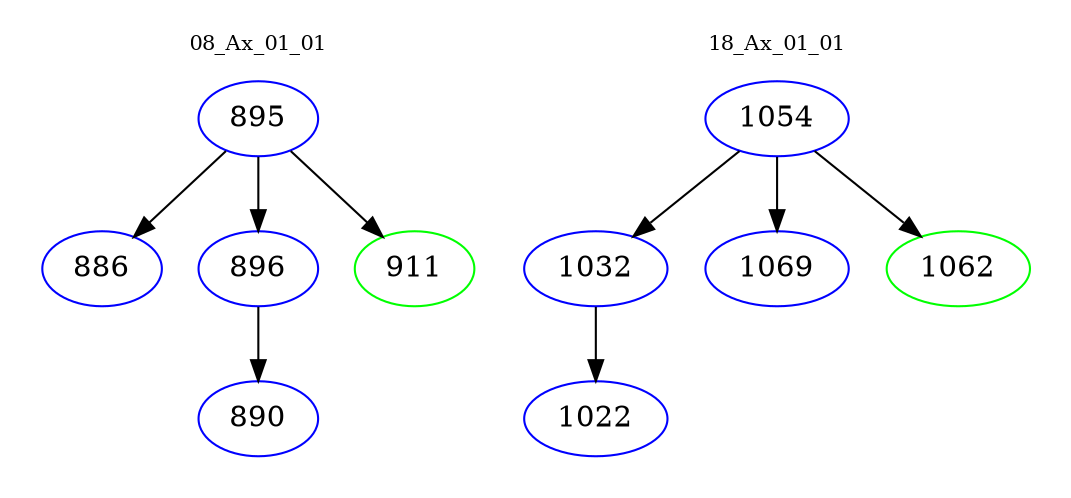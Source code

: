digraph{
subgraph cluster_0 {
color = white
label = "08_Ax_01_01";
fontsize=10;
T0_895 [label="895", color="blue"]
T0_895 -> T0_886 [color="black"]
T0_886 [label="886", color="blue"]
T0_895 -> T0_896 [color="black"]
T0_896 [label="896", color="blue"]
T0_896 -> T0_890 [color="black"]
T0_890 [label="890", color="blue"]
T0_895 -> T0_911 [color="black"]
T0_911 [label="911", color="green"]
}
subgraph cluster_1 {
color = white
label = "18_Ax_01_01";
fontsize=10;
T1_1054 [label="1054", color="blue"]
T1_1054 -> T1_1032 [color="black"]
T1_1032 [label="1032", color="blue"]
T1_1032 -> T1_1022 [color="black"]
T1_1022 [label="1022", color="blue"]
T1_1054 -> T1_1069 [color="black"]
T1_1069 [label="1069", color="blue"]
T1_1054 -> T1_1062 [color="black"]
T1_1062 [label="1062", color="green"]
}
}
